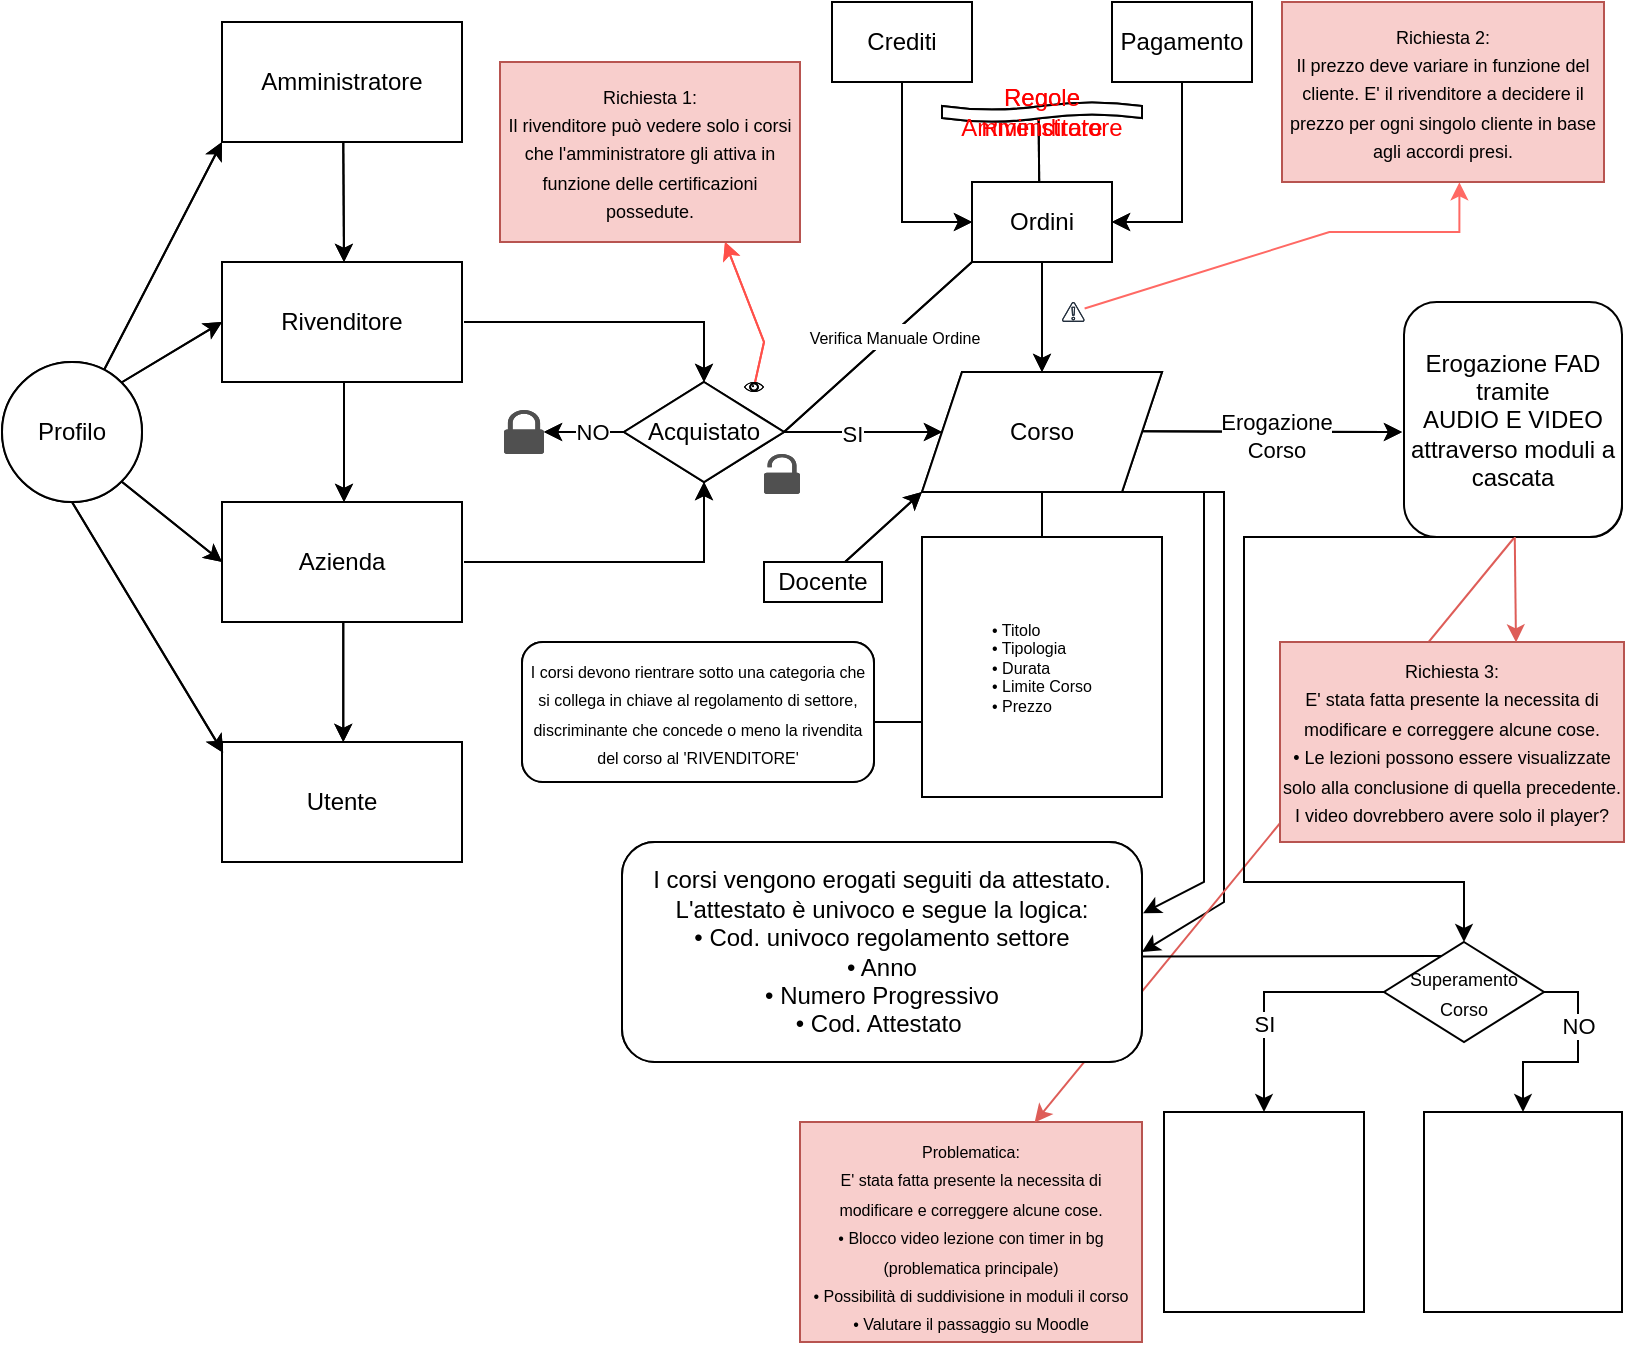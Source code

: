 <mxfile version="22.1.2" type="github">
  <diagram name="Pagina-1" id="Ygy5yfQHm3s8WBBkOKHJ">
    <mxGraphModel dx="819" dy="429" grid="1" gridSize="10" guides="1" tooltips="1" connect="1" arrows="1" fold="1" page="1" pageScale="1" pageWidth="827" pageHeight="1169" math="0" shadow="0">
      <root>
        <mxCell id="0" />
        <mxCell id="1" parent="0" />
        <mxCell id="aYw8s4LGPYsY6GY9-wbT-1" value="Amministratore" style="rounded=0;whiteSpace=wrap;html=1;" parent="1" vertex="1">
          <mxGeometry x="119" y="40" width="120" height="60" as="geometry" />
        </mxCell>
        <mxCell id="aYw8s4LGPYsY6GY9-wbT-2" value="" style="endArrow=classic;html=1;rounded=0;" parent="1" edge="1">
          <mxGeometry width="50" height="50" relative="1" as="geometry">
            <mxPoint x="179.64" y="100" as="sourcePoint" />
            <mxPoint x="180" y="160" as="targetPoint" />
          </mxGeometry>
        </mxCell>
        <mxCell id="sm0uZwe1ntu3Nj2_a3fd-27" style="edgeStyle=none;rounded=0;orthogonalLoop=1;jettySize=auto;html=1;entryX=0.5;entryY=0;entryDx=0;entryDy=0;" parent="1" target="sm0uZwe1ntu3Nj2_a3fd-4" edge="1">
          <mxGeometry relative="1" as="geometry">
            <mxPoint x="380" y="220" as="targetPoint" />
            <mxPoint x="240" y="190.0" as="sourcePoint" />
            <Array as="points">
              <mxPoint x="360" y="190" />
            </Array>
          </mxGeometry>
        </mxCell>
        <mxCell id="aYw8s4LGPYsY6GY9-wbT-3" value="Rivenditore" style="rounded=0;whiteSpace=wrap;html=1;" parent="1" vertex="1">
          <mxGeometry x="119" y="160" width="120" height="60" as="geometry" />
        </mxCell>
        <mxCell id="aYw8s4LGPYsY6GY9-wbT-7" value="" style="endArrow=classic;html=1;rounded=0;exitX=0.5;exitY=1;exitDx=0;exitDy=0;" parent="1" edge="1">
          <mxGeometry width="50" height="50" relative="1" as="geometry">
            <mxPoint x="180" y="220.0" as="sourcePoint" />
            <mxPoint x="180" y="280" as="targetPoint" />
          </mxGeometry>
        </mxCell>
        <mxCell id="aYw8s4LGPYsY6GY9-wbT-8" value="Cliente" style="rounded=0;whiteSpace=wrap;html=1;" parent="1" vertex="1">
          <mxGeometry x="119" y="280" width="120" height="60" as="geometry" />
        </mxCell>
        <mxCell id="sm0uZwe1ntu3Nj2_a3fd-73" style="edgeStyle=none;rounded=0;orthogonalLoop=1;jettySize=auto;html=1;" parent="1" edge="1">
          <mxGeometry relative="1" as="geometry">
            <mxPoint x="709" y="245" as="targetPoint" />
            <mxPoint x="579.0" y="244.66" as="sourcePoint" />
          </mxGeometry>
        </mxCell>
        <mxCell id="sm0uZwe1ntu3Nj2_a3fd-74" value="Erogazione&lt;br&gt;Corso" style="edgeLabel;html=1;align=center;verticalAlign=middle;resizable=0;points=[];" parent="sm0uZwe1ntu3Nj2_a3fd-73" vertex="1" connectable="0">
          <mxGeometry x="0.027" y="-2" relative="1" as="geometry">
            <mxPoint as="offset" />
          </mxGeometry>
        </mxCell>
        <mxCell id="sm0uZwe1ntu3Nj2_a3fd-3" value="Corso" style="shape=parallelogram;perimeter=parallelogramPerimeter;whiteSpace=wrap;html=1;fixedSize=1;" parent="1" vertex="1">
          <mxGeometry x="469" y="215" width="120" height="60" as="geometry" />
        </mxCell>
        <mxCell id="sm0uZwe1ntu3Nj2_a3fd-25" style="edgeStyle=none;rounded=0;orthogonalLoop=1;jettySize=auto;html=1;exitX=1;exitY=0.5;exitDx=0;exitDy=0;entryX=0;entryY=0.5;entryDx=0;entryDy=0;" parent="1" source="sm0uZwe1ntu3Nj2_a3fd-4" target="sm0uZwe1ntu3Nj2_a3fd-3" edge="1">
          <mxGeometry relative="1" as="geometry">
            <mxPoint x="499" y="245" as="targetPoint" />
            <mxPoint x="439" y="245.0" as="sourcePoint" />
          </mxGeometry>
        </mxCell>
        <mxCell id="sm0uZwe1ntu3Nj2_a3fd-30" value="SI" style="edgeLabel;html=1;align=center;verticalAlign=middle;resizable=0;points=[];" parent="sm0uZwe1ntu3Nj2_a3fd-25" vertex="1" connectable="0">
          <mxGeometry x="-0.146" y="-1" relative="1" as="geometry">
            <mxPoint as="offset" />
          </mxGeometry>
        </mxCell>
        <mxCell id="sm0uZwe1ntu3Nj2_a3fd-29" value="" style="edgeStyle=none;rounded=0;orthogonalLoop=1;jettySize=auto;html=1;" parent="1" source="sm0uZwe1ntu3Nj2_a3fd-4" target="sm0uZwe1ntu3Nj2_a3fd-12" edge="1">
          <mxGeometry relative="1" as="geometry" />
        </mxCell>
        <mxCell id="sm0uZwe1ntu3Nj2_a3fd-34" value="NO" style="edgeLabel;html=1;align=center;verticalAlign=middle;resizable=0;points=[];" parent="sm0uZwe1ntu3Nj2_a3fd-29" vertex="1" connectable="0">
          <mxGeometry x="-0.211" relative="1" as="geometry">
            <mxPoint as="offset" />
          </mxGeometry>
        </mxCell>
        <mxCell id="sm0uZwe1ntu3Nj2_a3fd-4" value="Acquistato" style="rhombus;whiteSpace=wrap;html=1;" parent="1" vertex="1">
          <mxGeometry x="320" y="220" width="80" height="50" as="geometry" />
        </mxCell>
        <mxCell id="sm0uZwe1ntu3Nj2_a3fd-12" value="" style="sketch=0;pointerEvents=1;shadow=0;dashed=0;html=1;strokeColor=none;fillColor=#505050;labelPosition=center;verticalLabelPosition=bottom;verticalAlign=top;outlineConnect=0;align=center;shape=mxgraph.office.security.lock_protected;" parent="1" vertex="1">
          <mxGeometry x="260" y="234" width="20" height="22" as="geometry" />
        </mxCell>
        <mxCell id="sm0uZwe1ntu3Nj2_a3fd-13" value="" style="sketch=0;pointerEvents=1;shadow=0;dashed=0;html=1;strokeColor=none;fillColor=#505050;labelPosition=center;verticalLabelPosition=bottom;verticalAlign=top;outlineConnect=0;align=center;shape=mxgraph.office.security.lock_unprotected;" parent="1" vertex="1">
          <mxGeometry x="390" y="256" width="18" height="20" as="geometry" />
        </mxCell>
        <mxCell id="sm0uZwe1ntu3Nj2_a3fd-22" value="&lt;div style=&quot;text-align: left; font-size: 8px;&quot;&gt;&lt;span style=&quot;background-color: initial;&quot;&gt;&lt;font style=&quot;font-size: 8px;&quot;&gt;• Titolo&lt;/font&gt;&lt;/span&gt;&lt;/div&gt;&lt;div style=&quot;text-align: left; font-size: 8px;&quot;&gt;&lt;span style=&quot;background-color: initial;&quot;&gt;&lt;font style=&quot;font-size: 8px;&quot;&gt;• Tipologia *&lt;/font&gt;&lt;/span&gt;&lt;/div&gt;&lt;div style=&quot;text-align: left; font-size: 8px;&quot;&gt;&lt;span style=&quot;background-color: initial;&quot;&gt;&lt;font style=&quot;font-size: 8px;&quot;&gt;• Durata&lt;/font&gt;&lt;/span&gt;&lt;/div&gt;&lt;div style=&quot;text-align: left; font-size: 8px;&quot;&gt;&lt;span style=&quot;background-color: initial;&quot;&gt;&lt;font style=&quot;font-size: 8px;&quot;&gt;• Limite Corso&lt;/font&gt;&lt;/span&gt;&lt;/div&gt;&lt;div style=&quot;text-align: left; font-size: 8px;&quot;&gt;&lt;span style=&quot;background-color: initial;&quot;&gt;&lt;font style=&quot;font-size: 8px;&quot;&gt;• Prezzo&lt;/font&gt;&lt;/span&gt;&lt;/div&gt;" style="rounded=0;whiteSpace=wrap;html=1;labelPosition=center;verticalLabelPosition=middle;align=center;verticalAlign=middle;" parent="1" vertex="1">
          <mxGeometry x="469" y="297.5" width="120" height="130" as="geometry" />
        </mxCell>
        <mxCell id="sm0uZwe1ntu3Nj2_a3fd-28" style="edgeStyle=none;rounded=0;orthogonalLoop=1;jettySize=auto;html=1;entryX=0.5;entryY=1;entryDx=0;entryDy=0;" parent="1" target="sm0uZwe1ntu3Nj2_a3fd-4" edge="1">
          <mxGeometry relative="1" as="geometry">
            <mxPoint x="360" y="350" as="targetPoint" />
            <mxPoint x="240" y="310" as="sourcePoint" />
            <Array as="points">
              <mxPoint x="360" y="310" />
            </Array>
          </mxGeometry>
        </mxCell>
        <mxCell id="sm0uZwe1ntu3Nj2_a3fd-31" value="" style="endArrow=none;html=1;rounded=0;exitX=0.5;exitY=0;exitDx=0;exitDy=0;" parent="1" source="sm0uZwe1ntu3Nj2_a3fd-22" target="sm0uZwe1ntu3Nj2_a3fd-3" edge="1">
          <mxGeometry width="50" height="50" relative="1" as="geometry">
            <mxPoint x="514" y="275" as="sourcePoint" />
            <mxPoint x="564" y="225" as="targetPoint" />
          </mxGeometry>
        </mxCell>
        <mxCell id="sm0uZwe1ntu3Nj2_a3fd-32" value="Utente" style="rounded=0;whiteSpace=wrap;html=1;" parent="1" vertex="1">
          <mxGeometry x="119" y="400" width="120" height="60" as="geometry" />
        </mxCell>
        <mxCell id="sm0uZwe1ntu3Nj2_a3fd-33" value="" style="endArrow=classic;html=1;rounded=0;exitX=0.5;exitY=1;exitDx=0;exitDy=0;" parent="1" edge="1">
          <mxGeometry width="50" height="50" relative="1" as="geometry">
            <mxPoint x="179.64" y="340" as="sourcePoint" />
            <mxPoint x="179.64" y="400" as="targetPoint" />
          </mxGeometry>
        </mxCell>
        <mxCell id="sm0uZwe1ntu3Nj2_a3fd-43" style="edgeStyle=none;rounded=0;orthogonalLoop=1;jettySize=auto;html=1;" parent="1" source="sm0uZwe1ntu3Nj2_a3fd-35" target="sm0uZwe1ntu3Nj2_a3fd-3" edge="1">
          <mxGeometry relative="1" as="geometry" />
        </mxCell>
        <mxCell id="sm0uZwe1ntu3Nj2_a3fd-35" value="Ordini" style="rounded=0;whiteSpace=wrap;html=1;" parent="1" vertex="1">
          <mxGeometry x="494" y="120" width="70" height="40" as="geometry" />
        </mxCell>
        <mxCell id="sm0uZwe1ntu3Nj2_a3fd-42" style="edgeStyle=none;rounded=0;orthogonalLoop=1;jettySize=auto;html=1;entryX=1;entryY=0.5;entryDx=0;entryDy=0;" parent="1" source="sm0uZwe1ntu3Nj2_a3fd-36" target="sm0uZwe1ntu3Nj2_a3fd-35" edge="1">
          <mxGeometry relative="1" as="geometry">
            <mxPoint x="599" y="150" as="targetPoint" />
            <Array as="points">
              <mxPoint x="599" y="140" />
            </Array>
          </mxGeometry>
        </mxCell>
        <mxCell id="sm0uZwe1ntu3Nj2_a3fd-36" value="Pagamento" style="rounded=0;whiteSpace=wrap;html=1;" parent="1" vertex="1">
          <mxGeometry x="564" y="30" width="70" height="40" as="geometry" />
        </mxCell>
        <mxCell id="sm0uZwe1ntu3Nj2_a3fd-41" style="edgeStyle=none;rounded=0;orthogonalLoop=1;jettySize=auto;html=1;entryX=0;entryY=0.5;entryDx=0;entryDy=0;" parent="1" source="sm0uZwe1ntu3Nj2_a3fd-37" target="sm0uZwe1ntu3Nj2_a3fd-35" edge="1">
          <mxGeometry relative="1" as="geometry">
            <mxPoint x="459" y="150" as="targetPoint" />
            <Array as="points">
              <mxPoint x="459" y="140" />
            </Array>
          </mxGeometry>
        </mxCell>
        <mxCell id="sm0uZwe1ntu3Nj2_a3fd-37" value="Crediti" style="rounded=0;whiteSpace=wrap;html=1;" parent="1" vertex="1">
          <mxGeometry x="424" y="30" width="70" height="40" as="geometry" />
        </mxCell>
        <mxCell id="sm0uZwe1ntu3Nj2_a3fd-48" style="edgeStyle=none;rounded=0;orthogonalLoop=1;jettySize=auto;html=1;strokeColor=#FF504A;entryX=0.75;entryY=1;entryDx=0;entryDy=0;" parent="1" source="sm0uZwe1ntu3Nj2_a3fd-44" target="sm0uZwe1ntu3Nj2_a3fd-46" edge="1">
          <mxGeometry relative="1" as="geometry">
            <Array as="points">
              <mxPoint x="390" y="200" />
            </Array>
          </mxGeometry>
        </mxCell>
        <mxCell id="sm0uZwe1ntu3Nj2_a3fd-44" value="" style="shape=mxgraph.signs.healthcare.eye;html=1;pointerEvents=1;fillColor=#000000;strokeColor=none;verticalLabelPosition=bottom;verticalAlign=top;align=center;" parent="1" vertex="1">
          <mxGeometry x="380" y="220" width="10" height="5" as="geometry" />
        </mxCell>
        <mxCell id="sm0uZwe1ntu3Nj2_a3fd-46" value="&lt;font style=&quot;&quot;&gt;&lt;span style=&quot;font-size: 8px;&quot;&gt;Problematica:&lt;/span&gt;&lt;br&gt;&lt;font style=&quot;font-size: 8px;&quot;&gt;Il rivenditore può vedere solo i corsi che l&#39;amministratore gli attiva in funzione delle certificazioni possedute.&lt;br&gt;Inserire un filtro&lt;/font&gt;&lt;br&gt;&lt;/font&gt;" style="rounded=0;whiteSpace=wrap;html=1;labelBackgroundColor=none;fillColor=#f8cecc;strokeColor=#b85450;" parent="1" vertex="1">
          <mxGeometry x="258" y="60" width="150" height="90" as="geometry" />
        </mxCell>
        <mxCell id="sm0uZwe1ntu3Nj2_a3fd-51" value="" style="endArrow=none;html=1;rounded=0;exitX=1;exitY=0.5;exitDx=0;exitDy=0;entryX=0;entryY=1;entryDx=0;entryDy=0;" parent="1" source="sm0uZwe1ntu3Nj2_a3fd-4" target="sm0uZwe1ntu3Nj2_a3fd-35" edge="1">
          <mxGeometry width="50" height="50" relative="1" as="geometry">
            <mxPoint x="439.08" y="244.64" as="sourcePoint" />
            <mxPoint x="489" y="190" as="targetPoint" />
          </mxGeometry>
        </mxCell>
        <mxCell id="sm0uZwe1ntu3Nj2_a3fd-52" value="&lt;font style=&quot;font-size: 8px;&quot;&gt;Verifica Manuale Ordine&lt;/font&gt;" style="edgeLabel;html=1;align=center;verticalAlign=middle;resizable=0;points=[];" parent="sm0uZwe1ntu3Nj2_a3fd-51" vertex="1" connectable="0">
          <mxGeometry x="0.153" y="-1" relative="1" as="geometry">
            <mxPoint as="offset" />
          </mxGeometry>
        </mxCell>
        <mxCell id="sm0uZwe1ntu3Nj2_a3fd-54" style="edgeStyle=none;rounded=0;orthogonalLoop=1;jettySize=auto;html=1;entryX=0;entryY=1;entryDx=0;entryDy=0;" parent="1" source="sm0uZwe1ntu3Nj2_a3fd-53" target="aYw8s4LGPYsY6GY9-wbT-1" edge="1">
          <mxGeometry relative="1" as="geometry" />
        </mxCell>
        <mxCell id="sm0uZwe1ntu3Nj2_a3fd-55" style="edgeStyle=none;rounded=0;orthogonalLoop=1;jettySize=auto;html=1;exitX=1;exitY=0;exitDx=0;exitDy=0;entryX=0;entryY=0.5;entryDx=0;entryDy=0;" parent="1" source="sm0uZwe1ntu3Nj2_a3fd-53" target="aYw8s4LGPYsY6GY9-wbT-3" edge="1">
          <mxGeometry relative="1" as="geometry" />
        </mxCell>
        <mxCell id="sm0uZwe1ntu3Nj2_a3fd-56" style="edgeStyle=none;rounded=0;orthogonalLoop=1;jettySize=auto;html=1;exitX=1;exitY=1;exitDx=0;exitDy=0;entryX=0;entryY=0.5;entryDx=0;entryDy=0;" parent="1" source="sm0uZwe1ntu3Nj2_a3fd-53" target="aYw8s4LGPYsY6GY9-wbT-8" edge="1">
          <mxGeometry relative="1" as="geometry" />
        </mxCell>
        <mxCell id="sm0uZwe1ntu3Nj2_a3fd-53" value="Profilo" style="ellipse;whiteSpace=wrap;html=1;aspect=fixed;" parent="1" vertex="1">
          <mxGeometry x="9" y="210" width="70" height="70" as="geometry" />
        </mxCell>
        <mxCell id="sm0uZwe1ntu3Nj2_a3fd-57" style="edgeStyle=none;rounded=0;orthogonalLoop=1;jettySize=auto;html=1;exitX=0.5;exitY=1;exitDx=0;exitDy=0;entryX=0.005;entryY=0.09;entryDx=0;entryDy=0;entryPerimeter=0;" parent="1" source="sm0uZwe1ntu3Nj2_a3fd-53" target="sm0uZwe1ntu3Nj2_a3fd-32" edge="1">
          <mxGeometry relative="1" as="geometry" />
        </mxCell>
        <mxCell id="sm0uZwe1ntu3Nj2_a3fd-59" style="edgeStyle=none;rounded=0;orthogonalLoop=1;jettySize=auto;html=1;entryX=0;entryY=1;entryDx=0;entryDy=0;" parent="1" source="sm0uZwe1ntu3Nj2_a3fd-58" target="sm0uZwe1ntu3Nj2_a3fd-3" edge="1">
          <mxGeometry relative="1" as="geometry">
            <mxPoint x="479" y="280" as="targetPoint" />
          </mxGeometry>
        </mxCell>
        <mxCell id="sm0uZwe1ntu3Nj2_a3fd-58" value="Docente" style="rounded=0;whiteSpace=wrap;html=1;" parent="1" vertex="1">
          <mxGeometry x="390" y="310" width="59" height="20" as="geometry" />
        </mxCell>
        <mxCell id="sm0uZwe1ntu3Nj2_a3fd-60" style="edgeStyle=none;rounded=0;orthogonalLoop=1;jettySize=auto;html=1;strokeColor=#ff6964;entryX=0.551;entryY=1.002;entryDx=0;entryDy=0;entryPerimeter=0;" parent="1" target="SKsK9MeOl1ApC1td5rHp-42" edge="1" source="SKsK9MeOl1ApC1td5rHp-41">
          <mxGeometry relative="1" as="geometry">
            <mxPoint x="564" y="183.022" as="sourcePoint" />
            <Array as="points">
              <mxPoint x="672.69" y="145" />
              <mxPoint x="737.69" y="145" />
            </Array>
            <mxPoint x="737.69" y="120" as="targetPoint" />
          </mxGeometry>
        </mxCell>
        <mxCell id="sm0uZwe1ntu3Nj2_a3fd-62" value="" style="sketch=0;outlineConnect=0;fontColor=#232F3E;gradientColor=none;fillColor=#232F3D;strokeColor=none;dashed=0;verticalLabelPosition=bottom;verticalAlign=top;align=center;html=1;fontSize=12;fontStyle=0;aspect=fixed;pointerEvents=1;shape=mxgraph.aws4.alert;" parent="1" vertex="1">
          <mxGeometry x="539" y="180" width="11.31" height="10" as="geometry" />
        </mxCell>
        <mxCell id="sm0uZwe1ntu3Nj2_a3fd-66" value="&lt;font style=&quot;&quot;&gt;&lt;span style=&quot;font-size: 8px;&quot;&gt;Problematica:&lt;/span&gt;&lt;br&gt;&lt;font style=&quot;font-size: 8px;&quot;&gt;Il prezzo deve variare in funzione del cliente. E&#39; il rivenditore a decidere il prezzo per ogni singolo cliente in base agli accordi presi. Da gestire con le &#39;Regole Rivenditore&#39;.&lt;/font&gt;&lt;br&gt;&lt;/font&gt;" style="rounded=0;whiteSpace=wrap;html=1;labelBackgroundColor=none;fillColor=#f8cecc;strokeColor=#b85450;" parent="1" vertex="1">
          <mxGeometry x="649" y="30" width="150" height="90" as="geometry" />
        </mxCell>
        <mxCell id="sm0uZwe1ntu3Nj2_a3fd-71" value="" style="endArrow=none;html=1;rounded=0;entryX=0.483;entryY=0.775;entryDx=0;entryDy=0;entryPerimeter=0;exitX=0.48;exitY=0.001;exitDx=0;exitDy=0;exitPerimeter=0;" parent="1" source="sm0uZwe1ntu3Nj2_a3fd-35" target="sm0uZwe1ntu3Nj2_a3fd-68" edge="1">
          <mxGeometry width="50" height="50" relative="1" as="geometry">
            <mxPoint x="494" y="170" as="sourcePoint" />
            <mxPoint x="544" y="120" as="targetPoint" />
          </mxGeometry>
        </mxCell>
        <mxCell id="sm0uZwe1ntu3Nj2_a3fd-68" value="&lt;font color=&quot;#ff0000&quot;&gt;Regole Rivenditore&lt;/font&gt;" style="shape=tape;whiteSpace=wrap;html=1;" parent="1" vertex="1">
          <mxGeometry x="479" y="80" width="100" height="10" as="geometry" />
        </mxCell>
        <mxCell id="sm0uZwe1ntu3Nj2_a3fd-72" value="" style="endArrow=classic;html=1;rounded=0;exitX=0.834;exitY=1;exitDx=0;exitDy=0;exitPerimeter=0;entryX=1;entryY=0.5;entryDx=0;entryDy=0;" parent="1" source="sm0uZwe1ntu3Nj2_a3fd-3" target="sm0uZwe1ntu3Nj2_a3fd-78" edge="1">
          <mxGeometry width="50" height="50" relative="1" as="geometry">
            <mxPoint x="599" y="275" as="sourcePoint" />
            <mxPoint x="599" y="450" as="targetPoint" />
            <Array as="points">
              <mxPoint x="620" y="275" />
              <mxPoint x="620" y="480" />
            </Array>
          </mxGeometry>
        </mxCell>
        <mxCell id="sm0uZwe1ntu3Nj2_a3fd-77" value="Erogazione tramite&lt;br&gt;AUDIO E VIDEO&lt;br&gt;attraverso moduli a cascata" style="rounded=1;whiteSpace=wrap;html=1;" parent="1" vertex="1">
          <mxGeometry x="712" y="192.5" width="107" height="105" as="geometry" />
        </mxCell>
        <mxCell id="sm0uZwe1ntu3Nj2_a3fd-78" value="&lt;div style=&quot;&quot;&gt;&lt;span style=&quot;background-color: initial;&quot;&gt;I corsi vengono erogati seguiti da attestato. L&#39;attestato è univoco e segue la logica:&lt;/span&gt;&lt;/div&gt;&lt;div style=&quot;&quot;&gt;&lt;span style=&quot;background-color: initial;&quot;&gt;• Cod. univoco regolamento settore&lt;/span&gt;&lt;/div&gt;&lt;div style=&quot;&quot;&gt;&lt;span style=&quot;background-color: initial;&quot;&gt;• Anno&lt;/span&gt;&lt;/div&gt;&lt;div style=&quot;&quot;&gt;&lt;span style=&quot;background-color: initial;&quot;&gt;• Numero Progressivo&lt;/span&gt;&lt;/div&gt;&lt;div style=&quot;&quot;&gt;&lt;span style=&quot;background-color: initial;&quot;&gt;• Cod. Attestato&amp;nbsp;&lt;/span&gt;&lt;/div&gt;" style="rounded=1;whiteSpace=wrap;html=1;verticalAlign=middle;align=center;" parent="1" vertex="1">
          <mxGeometry x="319" y="450" width="260" height="110" as="geometry" />
        </mxCell>
        <mxCell id="sm0uZwe1ntu3Nj2_a3fd-81" value="&lt;font style=&quot;font-size: 8px;&quot;&gt;I corsi devono rientrare sotto una categoria che si collega in chiave al regolamento di settore, discriminante che concede o meno la rivendita del corso al &#39;RIVENDITORE&#39;&lt;/font&gt;" style="rounded=1;whiteSpace=wrap;html=1;" parent="1" vertex="1">
          <mxGeometry x="269" y="350" width="176" height="70" as="geometry" />
        </mxCell>
        <mxCell id="sm0uZwe1ntu3Nj2_a3fd-82" value="" style="endArrow=none;html=1;rounded=0;entryX=-0.002;entryY=0.558;entryDx=0;entryDy=0;entryPerimeter=0;exitX=1.001;exitY=0.287;exitDx=0;exitDy=0;exitPerimeter=0;" parent="1" edge="1">
          <mxGeometry width="50" height="50" relative="1" as="geometry">
            <mxPoint x="445.416" y="390.05" as="sourcePoint" />
            <mxPoint x="469" y="390" as="targetPoint" />
          </mxGeometry>
        </mxCell>
        <mxCell id="sm0uZwe1ntu3Nj2_a3fd-83" value="&lt;font style=&quot;font-size: 8px;&quot;&gt;&lt;span style=&quot;font-size: 8px;&quot;&gt;Problematica:&lt;/span&gt;&lt;br&gt;&lt;span style=&quot;&quot;&gt;E&#39; stata fatta presente la necessita di modificare e correggere alcune cose.&lt;br&gt;&lt;/span&gt;• Blocco video lezione con timer in bg (problematica principale)&lt;br&gt;• Possibilità di suddivisione in moduli il corso&lt;br&gt;• Valutare il passaggio su Moodle&lt;br&gt;&lt;/font&gt;" style="rounded=0;whiteSpace=wrap;html=1;labelBackgroundColor=none;fillColor=#f8cecc;strokeColor=#b85450;verticalAlign=top;" parent="1" vertex="1">
          <mxGeometry x="408" y="590" width="171" height="110" as="geometry" />
        </mxCell>
        <mxCell id="sm0uZwe1ntu3Nj2_a3fd-84" value="" style="endArrow=classic;html=1;rounded=0;entryX=0.686;entryY=0.002;entryDx=0;entryDy=0;entryPerimeter=0;fillColor=#f8cecc;strokeColor=#de5d58;" parent="1" target="sm0uZwe1ntu3Nj2_a3fd-83" edge="1">
          <mxGeometry width="50" height="50" relative="1" as="geometry">
            <mxPoint x="765.38" y="297.5" as="sourcePoint" />
            <mxPoint x="765.38" y="327.5" as="targetPoint" />
          </mxGeometry>
        </mxCell>
        <mxCell id="SKsK9MeOl1ApC1td5rHp-1" value="Amministratore" style="rounded=0;whiteSpace=wrap;html=1;" parent="1" vertex="1">
          <mxGeometry x="119" y="40" width="120" height="60" as="geometry" />
        </mxCell>
        <mxCell id="SKsK9MeOl1ApC1td5rHp-2" value="" style="endArrow=classic;html=1;rounded=0;" parent="1" edge="1">
          <mxGeometry width="50" height="50" relative="1" as="geometry">
            <mxPoint x="179.64" y="100" as="sourcePoint" />
            <mxPoint x="180" y="160" as="targetPoint" />
          </mxGeometry>
        </mxCell>
        <mxCell id="SKsK9MeOl1ApC1td5rHp-3" style="edgeStyle=none;rounded=0;orthogonalLoop=1;jettySize=auto;html=1;entryX=0.5;entryY=0;entryDx=0;entryDy=0;" parent="1" target="SKsK9MeOl1ApC1td5rHp-14" edge="1">
          <mxGeometry relative="1" as="geometry">
            <mxPoint x="380" y="220" as="targetPoint" />
            <mxPoint x="240" y="190.0" as="sourcePoint" />
            <Array as="points">
              <mxPoint x="360" y="190" />
            </Array>
          </mxGeometry>
        </mxCell>
        <mxCell id="SKsK9MeOl1ApC1td5rHp-4" value="Rivenditore" style="rounded=0;whiteSpace=wrap;html=1;" parent="1" vertex="1">
          <mxGeometry x="119" y="160" width="120" height="60" as="geometry" />
        </mxCell>
        <mxCell id="SKsK9MeOl1ApC1td5rHp-5" value="" style="endArrow=classic;html=1;rounded=0;exitX=0.5;exitY=1;exitDx=0;exitDy=0;" parent="1" edge="1">
          <mxGeometry width="50" height="50" relative="1" as="geometry">
            <mxPoint x="180" y="220.0" as="sourcePoint" />
            <mxPoint x="180" y="280" as="targetPoint" />
          </mxGeometry>
        </mxCell>
        <mxCell id="SKsK9MeOl1ApC1td5rHp-6" value="Azienda" style="rounded=0;whiteSpace=wrap;html=1;" parent="1" vertex="1">
          <mxGeometry x="119" y="280" width="120" height="60" as="geometry" />
        </mxCell>
        <mxCell id="SKsK9MeOl1ApC1td5rHp-7" style="edgeStyle=none;rounded=0;orthogonalLoop=1;jettySize=auto;html=1;" parent="1" edge="1">
          <mxGeometry relative="1" as="geometry">
            <mxPoint x="709" y="245" as="targetPoint" />
            <mxPoint x="579.0" y="244.66" as="sourcePoint" />
          </mxGeometry>
        </mxCell>
        <mxCell id="SKsK9MeOl1ApC1td5rHp-8" value="Erogazione&lt;br&gt;Corso" style="edgeLabel;html=1;align=center;verticalAlign=middle;resizable=0;points=[];" parent="SKsK9MeOl1ApC1td5rHp-7" vertex="1" connectable="0">
          <mxGeometry x="0.027" y="-2" relative="1" as="geometry">
            <mxPoint as="offset" />
          </mxGeometry>
        </mxCell>
        <mxCell id="SKsK9MeOl1ApC1td5rHp-9" value="Corso" style="shape=parallelogram;perimeter=parallelogramPerimeter;whiteSpace=wrap;html=1;fixedSize=1;" parent="1" vertex="1">
          <mxGeometry x="469" y="215" width="120" height="60" as="geometry" />
        </mxCell>
        <mxCell id="SKsK9MeOl1ApC1td5rHp-10" style="edgeStyle=none;rounded=0;orthogonalLoop=1;jettySize=auto;html=1;exitX=1;exitY=0.5;exitDx=0;exitDy=0;entryX=0;entryY=0.5;entryDx=0;entryDy=0;" parent="1" source="SKsK9MeOl1ApC1td5rHp-14" target="SKsK9MeOl1ApC1td5rHp-9" edge="1">
          <mxGeometry relative="1" as="geometry">
            <mxPoint x="499" y="245" as="targetPoint" />
            <mxPoint x="439" y="245.0" as="sourcePoint" />
          </mxGeometry>
        </mxCell>
        <mxCell id="SKsK9MeOl1ApC1td5rHp-11" value="SI" style="edgeLabel;html=1;align=center;verticalAlign=middle;resizable=0;points=[];" parent="SKsK9MeOl1ApC1td5rHp-10" vertex="1" connectable="0">
          <mxGeometry x="-0.146" y="-1" relative="1" as="geometry">
            <mxPoint as="offset" />
          </mxGeometry>
        </mxCell>
        <mxCell id="SKsK9MeOl1ApC1td5rHp-12" value="" style="edgeStyle=none;rounded=0;orthogonalLoop=1;jettySize=auto;html=1;" parent="1" source="SKsK9MeOl1ApC1td5rHp-14" target="SKsK9MeOl1ApC1td5rHp-15" edge="1">
          <mxGeometry relative="1" as="geometry" />
        </mxCell>
        <mxCell id="SKsK9MeOl1ApC1td5rHp-13" value="NO" style="edgeLabel;html=1;align=center;verticalAlign=middle;resizable=0;points=[];" parent="SKsK9MeOl1ApC1td5rHp-12" vertex="1" connectable="0">
          <mxGeometry x="-0.211" relative="1" as="geometry">
            <mxPoint as="offset" />
          </mxGeometry>
        </mxCell>
        <mxCell id="SKsK9MeOl1ApC1td5rHp-14" value="Acquistato" style="rhombus;whiteSpace=wrap;html=1;" parent="1" vertex="1">
          <mxGeometry x="320" y="220" width="80" height="50" as="geometry" />
        </mxCell>
        <mxCell id="SKsK9MeOl1ApC1td5rHp-15" value="" style="sketch=0;pointerEvents=1;shadow=0;dashed=0;html=1;strokeColor=none;fillColor=#505050;labelPosition=center;verticalLabelPosition=bottom;verticalAlign=top;outlineConnect=0;align=center;shape=mxgraph.office.security.lock_protected;" parent="1" vertex="1">
          <mxGeometry x="260" y="234" width="20" height="22" as="geometry" />
        </mxCell>
        <mxCell id="SKsK9MeOl1ApC1td5rHp-16" value="" style="sketch=0;pointerEvents=1;shadow=0;dashed=0;html=1;strokeColor=none;fillColor=#505050;labelPosition=center;verticalLabelPosition=bottom;verticalAlign=top;outlineConnect=0;align=center;shape=mxgraph.office.security.lock_unprotected;" parent="1" vertex="1">
          <mxGeometry x="390" y="256" width="18" height="20" as="geometry" />
        </mxCell>
        <mxCell id="SKsK9MeOl1ApC1td5rHp-17" value="&lt;div style=&quot;text-align: left; font-size: 8px;&quot;&gt;&lt;span style=&quot;background-color: initial;&quot;&gt;&lt;font style=&quot;font-size: 8px;&quot;&gt;• Titolo&lt;/font&gt;&lt;/span&gt;&lt;/div&gt;&lt;div style=&quot;text-align: left; font-size: 8px;&quot;&gt;&lt;span style=&quot;background-color: initial;&quot;&gt;&lt;font style=&quot;font-size: 8px;&quot;&gt;• Tipologia&lt;/font&gt;&lt;/span&gt;&lt;/div&gt;&lt;div style=&quot;text-align: left; font-size: 8px;&quot;&gt;&lt;span style=&quot;background-color: initial;&quot;&gt;&lt;font style=&quot;font-size: 8px;&quot;&gt;• Durata&lt;/font&gt;&lt;/span&gt;&lt;/div&gt;&lt;div style=&quot;text-align: left; font-size: 8px;&quot;&gt;&lt;span style=&quot;background-color: initial;&quot;&gt;&lt;font style=&quot;font-size: 8px;&quot;&gt;• Limite Corso&lt;/font&gt;&lt;/span&gt;&lt;/div&gt;&lt;div style=&quot;text-align: left; font-size: 8px;&quot;&gt;&lt;span style=&quot;background-color: initial;&quot;&gt;&lt;font style=&quot;font-size: 8px;&quot;&gt;• Prezzo&lt;/font&gt;&lt;/span&gt;&lt;/div&gt;" style="rounded=0;whiteSpace=wrap;html=1;labelPosition=center;verticalLabelPosition=middle;align=center;verticalAlign=middle;" parent="1" vertex="1">
          <mxGeometry x="469" y="297.5" width="120" height="130" as="geometry" />
        </mxCell>
        <mxCell id="SKsK9MeOl1ApC1td5rHp-18" style="edgeStyle=none;rounded=0;orthogonalLoop=1;jettySize=auto;html=1;entryX=0.5;entryY=1;entryDx=0;entryDy=0;" parent="1" target="SKsK9MeOl1ApC1td5rHp-14" edge="1">
          <mxGeometry relative="1" as="geometry">
            <mxPoint x="360" y="350" as="targetPoint" />
            <mxPoint x="240" y="310" as="sourcePoint" />
            <Array as="points">
              <mxPoint x="360" y="310" />
            </Array>
          </mxGeometry>
        </mxCell>
        <mxCell id="SKsK9MeOl1ApC1td5rHp-19" value="" style="endArrow=none;html=1;rounded=0;exitX=0.5;exitY=0;exitDx=0;exitDy=0;" parent="1" source="SKsK9MeOl1ApC1td5rHp-17" target="SKsK9MeOl1ApC1td5rHp-9" edge="1">
          <mxGeometry width="50" height="50" relative="1" as="geometry">
            <mxPoint x="514" y="275" as="sourcePoint" />
            <mxPoint x="564" y="225" as="targetPoint" />
          </mxGeometry>
        </mxCell>
        <mxCell id="SKsK9MeOl1ApC1td5rHp-20" value="Utente" style="rounded=0;whiteSpace=wrap;html=1;" parent="1" vertex="1">
          <mxGeometry x="119" y="400" width="120" height="60" as="geometry" />
        </mxCell>
        <mxCell id="SKsK9MeOl1ApC1td5rHp-21" value="" style="endArrow=classic;html=1;rounded=0;exitX=0.5;exitY=1;exitDx=0;exitDy=0;" parent="1" edge="1">
          <mxGeometry width="50" height="50" relative="1" as="geometry">
            <mxPoint x="179.64" y="340" as="sourcePoint" />
            <mxPoint x="179.64" y="400" as="targetPoint" />
          </mxGeometry>
        </mxCell>
        <mxCell id="SKsK9MeOl1ApC1td5rHp-22" style="edgeStyle=none;rounded=0;orthogonalLoop=1;jettySize=auto;html=1;" parent="1" source="SKsK9MeOl1ApC1td5rHp-23" target="SKsK9MeOl1ApC1td5rHp-9" edge="1">
          <mxGeometry relative="1" as="geometry" />
        </mxCell>
        <mxCell id="SKsK9MeOl1ApC1td5rHp-23" value="Ordini" style="rounded=0;whiteSpace=wrap;html=1;" parent="1" vertex="1">
          <mxGeometry x="494" y="120" width="70" height="40" as="geometry" />
        </mxCell>
        <mxCell id="SKsK9MeOl1ApC1td5rHp-24" style="edgeStyle=none;rounded=0;orthogonalLoop=1;jettySize=auto;html=1;entryX=1;entryY=0.5;entryDx=0;entryDy=0;" parent="1" source="SKsK9MeOl1ApC1td5rHp-25" target="SKsK9MeOl1ApC1td5rHp-23" edge="1">
          <mxGeometry relative="1" as="geometry">
            <mxPoint x="599" y="150" as="targetPoint" />
            <Array as="points">
              <mxPoint x="599" y="140" />
            </Array>
          </mxGeometry>
        </mxCell>
        <mxCell id="SKsK9MeOl1ApC1td5rHp-25" value="Pagamento" style="rounded=0;whiteSpace=wrap;html=1;" parent="1" vertex="1">
          <mxGeometry x="564" y="30" width="70" height="40" as="geometry" />
        </mxCell>
        <mxCell id="SKsK9MeOl1ApC1td5rHp-26" style="edgeStyle=none;rounded=0;orthogonalLoop=1;jettySize=auto;html=1;entryX=0;entryY=0.5;entryDx=0;entryDy=0;" parent="1" source="SKsK9MeOl1ApC1td5rHp-27" target="SKsK9MeOl1ApC1td5rHp-23" edge="1">
          <mxGeometry relative="1" as="geometry">
            <mxPoint x="459" y="150" as="targetPoint" />
            <Array as="points">
              <mxPoint x="459" y="140" />
            </Array>
          </mxGeometry>
        </mxCell>
        <mxCell id="SKsK9MeOl1ApC1td5rHp-27" value="Crediti" style="rounded=0;whiteSpace=wrap;html=1;" parent="1" vertex="1">
          <mxGeometry x="424" y="30" width="70" height="40" as="geometry" />
        </mxCell>
        <mxCell id="SKsK9MeOl1ApC1td5rHp-28" style="edgeStyle=none;rounded=0;orthogonalLoop=1;jettySize=auto;html=1;strokeColor=#FF504A;entryX=0.75;entryY=1;entryDx=0;entryDy=0;" parent="1" source="SKsK9MeOl1ApC1td5rHp-29" target="SKsK9MeOl1ApC1td5rHp-30" edge="1">
          <mxGeometry relative="1" as="geometry">
            <Array as="points">
              <mxPoint x="390" y="200" />
            </Array>
          </mxGeometry>
        </mxCell>
        <mxCell id="SKsK9MeOl1ApC1td5rHp-29" value="" style="shape=mxgraph.signs.healthcare.eye;html=1;pointerEvents=1;fillColor=#000000;strokeColor=none;verticalLabelPosition=bottom;verticalAlign=top;align=center;" parent="1" vertex="1">
          <mxGeometry x="380" y="220" width="10" height="5" as="geometry" />
        </mxCell>
        <mxCell id="SKsK9MeOl1ApC1td5rHp-30" value="&lt;font style=&quot;font-size: 9px;&quot;&gt;&lt;span style=&quot;&quot;&gt;Richiesta 1:&lt;/span&gt;&lt;br&gt;&lt;font style=&quot;font-size: 9px;&quot;&gt;Il rivenditore può vedere solo i corsi che l&#39;amministratore gli attiva in funzione delle certificazioni possedute.&lt;/font&gt;&lt;br&gt;&lt;/font&gt;" style="rounded=0;whiteSpace=wrap;html=1;labelBackgroundColor=none;fillColor=#f8cecc;strokeColor=#b85450;" parent="1" vertex="1">
          <mxGeometry x="258" y="60" width="150" height="90" as="geometry" />
        </mxCell>
        <mxCell id="SKsK9MeOl1ApC1td5rHp-31" value="" style="endArrow=none;html=1;rounded=0;exitX=1;exitY=0.5;exitDx=0;exitDy=0;entryX=0;entryY=1;entryDx=0;entryDy=0;" parent="1" source="SKsK9MeOl1ApC1td5rHp-14" target="SKsK9MeOl1ApC1td5rHp-23" edge="1">
          <mxGeometry width="50" height="50" relative="1" as="geometry">
            <mxPoint x="439.08" y="244.64" as="sourcePoint" />
            <mxPoint x="489" y="190" as="targetPoint" />
          </mxGeometry>
        </mxCell>
        <mxCell id="SKsK9MeOl1ApC1td5rHp-32" value="&lt;font style=&quot;font-size: 8px;&quot;&gt;Verifica Manuale Ordine&lt;/font&gt;" style="edgeLabel;html=1;align=center;verticalAlign=middle;resizable=0;points=[];" parent="SKsK9MeOl1ApC1td5rHp-31" vertex="1" connectable="0">
          <mxGeometry x="0.153" y="-1" relative="1" as="geometry">
            <mxPoint as="offset" />
          </mxGeometry>
        </mxCell>
        <mxCell id="SKsK9MeOl1ApC1td5rHp-33" style="edgeStyle=none;rounded=0;orthogonalLoop=1;jettySize=auto;html=1;entryX=0;entryY=1;entryDx=0;entryDy=0;" parent="1" source="SKsK9MeOl1ApC1td5rHp-36" target="SKsK9MeOl1ApC1td5rHp-1" edge="1">
          <mxGeometry relative="1" as="geometry" />
        </mxCell>
        <mxCell id="SKsK9MeOl1ApC1td5rHp-34" style="edgeStyle=none;rounded=0;orthogonalLoop=1;jettySize=auto;html=1;exitX=1;exitY=0;exitDx=0;exitDy=0;entryX=0;entryY=0.5;entryDx=0;entryDy=0;" parent="1" source="SKsK9MeOl1ApC1td5rHp-36" target="SKsK9MeOl1ApC1td5rHp-4" edge="1">
          <mxGeometry relative="1" as="geometry" />
        </mxCell>
        <mxCell id="SKsK9MeOl1ApC1td5rHp-35" style="edgeStyle=none;rounded=0;orthogonalLoop=1;jettySize=auto;html=1;exitX=1;exitY=1;exitDx=0;exitDy=0;entryX=0;entryY=0.5;entryDx=0;entryDy=0;" parent="1" source="SKsK9MeOl1ApC1td5rHp-36" target="SKsK9MeOl1ApC1td5rHp-6" edge="1">
          <mxGeometry relative="1" as="geometry" />
        </mxCell>
        <mxCell id="SKsK9MeOl1ApC1td5rHp-36" value="Profilo" style="ellipse;whiteSpace=wrap;html=1;aspect=fixed;" parent="1" vertex="1">
          <mxGeometry x="9" y="210" width="70" height="70" as="geometry" />
        </mxCell>
        <mxCell id="SKsK9MeOl1ApC1td5rHp-37" style="edgeStyle=none;rounded=0;orthogonalLoop=1;jettySize=auto;html=1;exitX=0.5;exitY=1;exitDx=0;exitDy=0;entryX=0.005;entryY=0.09;entryDx=0;entryDy=0;entryPerimeter=0;" parent="1" source="SKsK9MeOl1ApC1td5rHp-36" target="SKsK9MeOl1ApC1td5rHp-20" edge="1">
          <mxGeometry relative="1" as="geometry" />
        </mxCell>
        <mxCell id="SKsK9MeOl1ApC1td5rHp-38" style="edgeStyle=none;rounded=0;orthogonalLoop=1;jettySize=auto;html=1;entryX=0;entryY=1;entryDx=0;entryDy=0;" parent="1" source="SKsK9MeOl1ApC1td5rHp-39" target="SKsK9MeOl1ApC1td5rHp-9" edge="1">
          <mxGeometry relative="1" as="geometry">
            <mxPoint x="479" y="280" as="targetPoint" />
          </mxGeometry>
        </mxCell>
        <mxCell id="SKsK9MeOl1ApC1td5rHp-39" value="Docente" style="rounded=0;whiteSpace=wrap;html=1;" parent="1" vertex="1">
          <mxGeometry x="390" y="310" width="59" height="20" as="geometry" />
        </mxCell>
        <mxCell id="SKsK9MeOl1ApC1td5rHp-41" value="" style="sketch=0;outlineConnect=0;fontColor=#232F3E;gradientColor=none;fillColor=#232F3D;strokeColor=none;dashed=0;verticalLabelPosition=bottom;verticalAlign=top;align=center;html=1;fontSize=12;fontStyle=0;aspect=fixed;pointerEvents=1;shape=mxgraph.aws4.alert;" parent="1" vertex="1">
          <mxGeometry x="539" y="180" width="11.31" height="10" as="geometry" />
        </mxCell>
        <mxCell id="SKsK9MeOl1ApC1td5rHp-42" value="&lt;font style=&quot;font-size: 9px;&quot;&gt;&lt;span style=&quot;&quot;&gt;Richiesta 2:&lt;/span&gt;&lt;br&gt;&lt;font style=&quot;font-size: 9px;&quot;&gt;Il prezzo deve variare in funzione del cliente. E&#39; il rivenditore a decidere il prezzo per ogni singolo cliente in base agli accordi presi.&lt;/font&gt;&lt;br&gt;&lt;/font&gt;" style="rounded=0;whiteSpace=wrap;html=1;labelBackgroundColor=none;fillColor=#f8cecc;strokeColor=#b85450;" parent="1" vertex="1">
          <mxGeometry x="649" y="30" width="161" height="90" as="geometry" />
        </mxCell>
        <mxCell id="SKsK9MeOl1ApC1td5rHp-43" value="" style="endArrow=none;html=1;rounded=0;entryX=0.483;entryY=0.775;entryDx=0;entryDy=0;entryPerimeter=0;exitX=0.48;exitY=0.001;exitDx=0;exitDy=0;exitPerimeter=0;" parent="1" source="SKsK9MeOl1ApC1td5rHp-23" target="SKsK9MeOl1ApC1td5rHp-44" edge="1">
          <mxGeometry width="50" height="50" relative="1" as="geometry">
            <mxPoint x="494" y="170" as="sourcePoint" />
            <mxPoint x="544" y="120" as="targetPoint" />
          </mxGeometry>
        </mxCell>
        <mxCell id="SKsK9MeOl1ApC1td5rHp-44" value="&lt;font color=&quot;#ff0000&quot;&gt;Regole Amministratore&lt;/font&gt;" style="shape=tape;whiteSpace=wrap;html=1;" parent="1" vertex="1">
          <mxGeometry x="479" y="80" width="100" height="10" as="geometry" />
        </mxCell>
        <mxCell id="SKsK9MeOl1ApC1td5rHp-45" value="" style="endArrow=classic;html=1;rounded=0;exitX=0.834;exitY=1;exitDx=0;exitDy=0;exitPerimeter=0;entryX=1.002;entryY=0.324;entryDx=0;entryDy=0;entryPerimeter=0;" parent="1" source="SKsK9MeOl1ApC1td5rHp-9" target="SKsK9MeOl1ApC1td5rHp-48" edge="1">
          <mxGeometry width="50" height="50" relative="1" as="geometry">
            <mxPoint x="599" y="275" as="sourcePoint" />
            <mxPoint x="599" y="450" as="targetPoint" />
            <Array as="points">
              <mxPoint x="610" y="275" />
              <mxPoint x="610" y="470" />
            </Array>
          </mxGeometry>
        </mxCell>
        <mxCell id="SKsK9MeOl1ApC1td5rHp-46" style="edgeStyle=orthogonalEdgeStyle;rounded=0;orthogonalLoop=1;jettySize=auto;html=1;exitX=0.126;exitY=1.001;exitDx=0;exitDy=0;exitPerimeter=0;entryX=0.5;entryY=0;entryDx=0;entryDy=0;" parent="1" target="SKsK9MeOl1ApC1td5rHp-57" edge="1">
          <mxGeometry relative="1" as="geometry">
            <mxPoint x="780" y="480" as="targetPoint" />
            <mxPoint x="729.522" y="297.505" as="sourcePoint" />
            <Array as="points">
              <mxPoint x="630" y="298" />
              <mxPoint x="630" y="470" />
              <mxPoint x="740" y="470" />
            </Array>
          </mxGeometry>
        </mxCell>
        <mxCell id="SKsK9MeOl1ApC1td5rHp-47" value="Erogazione FAD tramite&lt;br&gt;AUDIO E VIDEO&lt;br&gt;attraverso moduli a cascata" style="rounded=1;whiteSpace=wrap;html=1;" parent="1" vertex="1">
          <mxGeometry x="710" y="180" width="109" height="117.5" as="geometry" />
        </mxCell>
        <mxCell id="SKsK9MeOl1ApC1td5rHp-48" value="&lt;div style=&quot;&quot;&gt;&lt;span style=&quot;background-color: initial;&quot;&gt;I corsi vengono erogati seguiti da attestato. L&#39;attestato è univoco e segue la logica:&lt;/span&gt;&lt;/div&gt;&lt;div style=&quot;&quot;&gt;&lt;span style=&quot;background-color: initial;&quot;&gt;• Cod. univoco regolamento settore&lt;/span&gt;&lt;/div&gt;&lt;div style=&quot;&quot;&gt;&lt;span style=&quot;background-color: initial;&quot;&gt;• Anno&lt;/span&gt;&lt;/div&gt;&lt;div style=&quot;&quot;&gt;&lt;span style=&quot;background-color: initial;&quot;&gt;• Numero Progressivo&lt;/span&gt;&lt;/div&gt;&lt;div style=&quot;&quot;&gt;&lt;span style=&quot;background-color: initial;&quot;&gt;• Cod. Attestato&amp;nbsp;&lt;/span&gt;&lt;/div&gt;" style="rounded=1;whiteSpace=wrap;html=1;verticalAlign=middle;align=center;" parent="1" vertex="1">
          <mxGeometry x="319" y="450" width="260" height="110" as="geometry" />
        </mxCell>
        <mxCell id="SKsK9MeOl1ApC1td5rHp-49" value="&lt;font style=&quot;font-size: 8px;&quot;&gt;I corsi devono rientrare sotto una categoria che si collega in chiave al regolamento di settore, discriminante che concede o meno la rivendita del corso al &#39;RIVENDITORE&#39;&lt;/font&gt;" style="rounded=1;whiteSpace=wrap;html=1;" parent="1" vertex="1">
          <mxGeometry x="269" y="350" width="176" height="70" as="geometry" />
        </mxCell>
        <mxCell id="SKsK9MeOl1ApC1td5rHp-50" value="" style="endArrow=none;html=1;rounded=0;entryX=-0.002;entryY=0.558;entryDx=0;entryDy=0;entryPerimeter=0;exitX=1.001;exitY=0.287;exitDx=0;exitDy=0;exitPerimeter=0;" parent="1" edge="1">
          <mxGeometry width="50" height="50" relative="1" as="geometry">
            <mxPoint x="445.416" y="390.05" as="sourcePoint" />
            <mxPoint x="469" y="390" as="targetPoint" />
          </mxGeometry>
        </mxCell>
        <mxCell id="SKsK9MeOl1ApC1td5rHp-51" value="&lt;font style=&quot;font-size: 9px;&quot;&gt;&lt;span style=&quot;&quot;&gt;Richiesta 3:&lt;/span&gt;&lt;br&gt;&lt;span style=&quot;&quot;&gt;E&#39; stata fatta presente la necessita di modificare e correggere alcune cose.&lt;br&gt;&lt;/span&gt;• Le lezioni possono essere visualizzate solo alla conclusione di quella precedente. I video dovrebbero avere solo il player?&lt;br&gt;&lt;/font&gt;" style="rounded=0;whiteSpace=wrap;html=1;labelBackgroundColor=none;fillColor=#f8cecc;strokeColor=#b85450;verticalAlign=top;" parent="1" vertex="1">
          <mxGeometry x="648" y="350" width="172" height="100" as="geometry" />
        </mxCell>
        <mxCell id="SKsK9MeOl1ApC1td5rHp-52" value="" style="endArrow=classic;html=1;rounded=0;entryX=0.686;entryY=0.002;entryDx=0;entryDy=0;entryPerimeter=0;fillColor=#f8cecc;strokeColor=#de5d58;" parent="1" target="SKsK9MeOl1ApC1td5rHp-51" edge="1">
          <mxGeometry width="50" height="50" relative="1" as="geometry">
            <mxPoint x="765.38" y="297.5" as="sourcePoint" />
            <mxPoint x="765.38" y="327.5" as="targetPoint" />
          </mxGeometry>
        </mxCell>
        <mxCell id="SKsK9MeOl1ApC1td5rHp-53" style="edgeStyle=orthogonalEdgeStyle;rounded=0;orthogonalLoop=1;jettySize=auto;html=1;entryX=0.5;entryY=0;entryDx=0;entryDy=0;" parent="1" target="SKsK9MeOl1ApC1td5rHp-59" edge="1">
          <mxGeometry relative="1" as="geometry">
            <mxPoint x="770" y="560" as="targetPoint" />
            <mxPoint x="777.254" y="525.004" as="sourcePoint" />
            <Array as="points">
              <mxPoint x="797" y="525" />
              <mxPoint x="797" y="560" />
              <mxPoint x="770" y="560" />
            </Array>
          </mxGeometry>
        </mxCell>
        <mxCell id="SKsK9MeOl1ApC1td5rHp-54" value="NO" style="edgeLabel;html=1;align=center;verticalAlign=middle;resizable=0;points=[];" parent="SKsK9MeOl1ApC1td5rHp-53" vertex="1" connectable="0">
          <mxGeometry x="0.094" relative="1" as="geometry">
            <mxPoint x="4" y="-18" as="offset" />
          </mxGeometry>
        </mxCell>
        <mxCell id="SKsK9MeOl1ApC1td5rHp-55" style="edgeStyle=orthogonalEdgeStyle;rounded=0;orthogonalLoop=1;jettySize=auto;html=1;exitX=0;exitY=0.5;exitDx=0;exitDy=0;entryX=0.5;entryY=0;entryDx=0;entryDy=0;" parent="1" source="SKsK9MeOl1ApC1td5rHp-57" target="SKsK9MeOl1ApC1td5rHp-60" edge="1">
          <mxGeometry relative="1" as="geometry">
            <mxPoint x="650" y="580" as="targetPoint" />
          </mxGeometry>
        </mxCell>
        <mxCell id="SKsK9MeOl1ApC1td5rHp-56" value="SI" style="edgeLabel;html=1;align=center;verticalAlign=middle;resizable=0;points=[];" parent="SKsK9MeOl1ApC1td5rHp-55" vertex="1" connectable="0">
          <mxGeometry x="0.358" y="1" relative="1" as="geometry">
            <mxPoint x="-1" y="-6" as="offset" />
          </mxGeometry>
        </mxCell>
        <mxCell id="SKsK9MeOl1ApC1td5rHp-57" value="&lt;font style=&quot;font-size: 9px;&quot;&gt;Superamento&lt;br&gt;Corso&lt;/font&gt;" style="rhombus;whiteSpace=wrap;html=1;" parent="1" vertex="1">
          <mxGeometry x="700" y="500" width="80" height="50" as="geometry" />
        </mxCell>
        <mxCell id="SKsK9MeOl1ApC1td5rHp-58" value="" style="endArrow=none;html=1;rounded=0;exitX=1.001;exitY=0.52;exitDx=0;exitDy=0;exitPerimeter=0;entryX=0.36;entryY=0.141;entryDx=0;entryDy=0;entryPerimeter=0;" parent="1" source="SKsK9MeOl1ApC1td5rHp-48" target="SKsK9MeOl1ApC1td5rHp-57" edge="1">
          <mxGeometry width="50" height="50" relative="1" as="geometry">
            <mxPoint x="579" y="500" as="sourcePoint" />
            <mxPoint x="690" y="500" as="targetPoint" />
          </mxGeometry>
        </mxCell>
        <mxCell id="SKsK9MeOl1ApC1td5rHp-59" value="" style="rounded=0;whiteSpace=wrap;html=1;" parent="1" vertex="1">
          <mxGeometry x="720" y="585" width="99" height="100" as="geometry" />
        </mxCell>
        <mxCell id="SKsK9MeOl1ApC1td5rHp-60" value="" style="whiteSpace=wrap;html=1;aspect=fixed;" parent="1" vertex="1">
          <mxGeometry x="590" y="585" width="100" height="100" as="geometry" />
        </mxCell>
      </root>
    </mxGraphModel>
  </diagram>
</mxfile>
